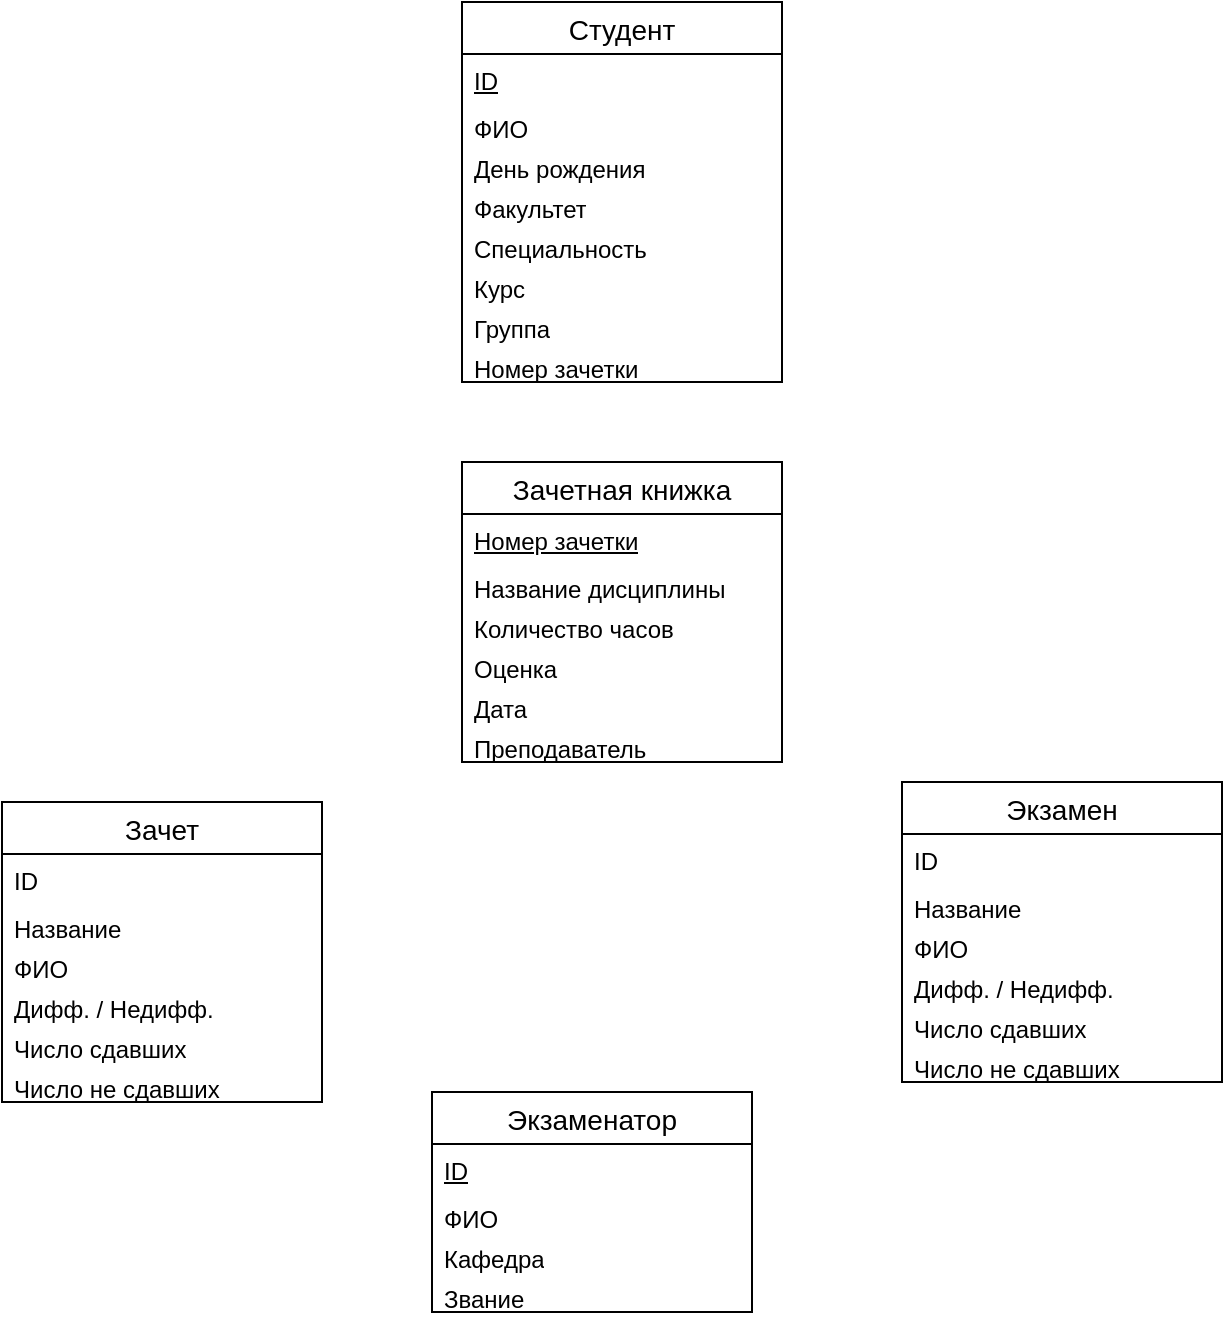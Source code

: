<mxfile version="21.0.2" type="github">
  <diagram id="R2lEEEUBdFMjLlhIrx00" name="Page-1">
    <mxGraphModel dx="954" dy="647" grid="1" gridSize="10" guides="1" tooltips="1" connect="1" arrows="1" fold="1" page="1" pageScale="1" pageWidth="850" pageHeight="1100" math="0" shadow="0" extFonts="Permanent Marker^https://fonts.googleapis.com/css?family=Permanent+Marker">
      <root>
        <mxCell id="0" />
        <mxCell id="1" parent="0" />
        <mxCell id="zXdkISqvHevH8ZzprFHM-39" value="Студент" style="swimlane;fontStyle=0;childLayout=stackLayout;horizontal=1;startSize=26;horizontalStack=0;resizeParent=1;resizeParentMax=0;resizeLast=0;collapsible=1;marginBottom=0;align=center;fontSize=14;" vertex="1" parent="1">
          <mxGeometry x="320" y="50" width="160" height="190" as="geometry" />
        </mxCell>
        <mxCell id="zXdkISqvHevH8ZzprFHM-40" value="&lt;u&gt;ID&lt;/u&gt;" style="text;strokeColor=none;fillColor=none;spacingLeft=4;spacingRight=4;overflow=hidden;rotatable=0;points=[[0,0.5],[1,0.5]];portConstraint=eastwest;fontSize=12;whiteSpace=wrap;html=1;" vertex="1" parent="zXdkISqvHevH8ZzprFHM-39">
          <mxGeometry y="26" width="160" height="24" as="geometry" />
        </mxCell>
        <mxCell id="zXdkISqvHevH8ZzprFHM-41" value="ФИО" style="text;strokeColor=none;fillColor=none;spacingLeft=4;spacingRight=4;overflow=hidden;rotatable=0;points=[[0,0.5],[1,0.5]];portConstraint=eastwest;fontSize=12;whiteSpace=wrap;html=1;" vertex="1" parent="zXdkISqvHevH8ZzprFHM-39">
          <mxGeometry y="50" width="160" height="20" as="geometry" />
        </mxCell>
        <mxCell id="zXdkISqvHevH8ZzprFHM-42" value="День рождения" style="text;strokeColor=none;fillColor=none;spacingLeft=4;spacingRight=4;overflow=hidden;rotatable=0;points=[[0,0.5],[1,0.5]];portConstraint=eastwest;fontSize=12;whiteSpace=wrap;html=1;" vertex="1" parent="zXdkISqvHevH8ZzprFHM-39">
          <mxGeometry y="70" width="160" height="20" as="geometry" />
        </mxCell>
        <mxCell id="zXdkISqvHevH8ZzprFHM-84" value="Факультет" style="text;strokeColor=none;fillColor=none;spacingLeft=4;spacingRight=4;overflow=hidden;rotatable=0;points=[[0,0.5],[1,0.5]];portConstraint=eastwest;fontSize=12;whiteSpace=wrap;html=1;" vertex="1" parent="zXdkISqvHevH8ZzprFHM-39">
          <mxGeometry y="90" width="160" height="20" as="geometry" />
        </mxCell>
        <mxCell id="zXdkISqvHevH8ZzprFHM-85" value="Специальность" style="text;strokeColor=none;fillColor=none;spacingLeft=4;spacingRight=4;overflow=hidden;rotatable=0;points=[[0,0.5],[1,0.5]];portConstraint=eastwest;fontSize=12;whiteSpace=wrap;html=1;" vertex="1" parent="zXdkISqvHevH8ZzprFHM-39">
          <mxGeometry y="110" width="160" height="20" as="geometry" />
        </mxCell>
        <mxCell id="zXdkISqvHevH8ZzprFHM-86" value="Курс" style="text;strokeColor=none;fillColor=none;spacingLeft=4;spacingRight=4;overflow=hidden;rotatable=0;points=[[0,0.5],[1,0.5]];portConstraint=eastwest;fontSize=12;whiteSpace=wrap;html=1;" vertex="1" parent="zXdkISqvHevH8ZzprFHM-39">
          <mxGeometry y="130" width="160" height="20" as="geometry" />
        </mxCell>
        <mxCell id="zXdkISqvHevH8ZzprFHM-87" value="Группа" style="text;strokeColor=none;fillColor=none;spacingLeft=4;spacingRight=4;overflow=hidden;rotatable=0;points=[[0,0.5],[1,0.5]];portConstraint=eastwest;fontSize=12;whiteSpace=wrap;html=1;" vertex="1" parent="zXdkISqvHevH8ZzprFHM-39">
          <mxGeometry y="150" width="160" height="20" as="geometry" />
        </mxCell>
        <mxCell id="zXdkISqvHevH8ZzprFHM-88" value="Номер зачетки" style="text;strokeColor=none;fillColor=none;spacingLeft=4;spacingRight=4;overflow=hidden;rotatable=0;points=[[0,0.5],[1,0.5]];portConstraint=eastwest;fontSize=12;whiteSpace=wrap;html=1;" vertex="1" parent="zXdkISqvHevH8ZzprFHM-39">
          <mxGeometry y="170" width="160" height="20" as="geometry" />
        </mxCell>
        <mxCell id="zXdkISqvHevH8ZzprFHM-79" value="Зачетная книжка" style="swimlane;fontStyle=0;childLayout=stackLayout;horizontal=1;startSize=26;horizontalStack=0;resizeParent=1;resizeParentMax=0;resizeLast=0;collapsible=1;marginBottom=0;align=center;fontSize=14;" vertex="1" parent="1">
          <mxGeometry x="320" y="280" width="160" height="150" as="geometry" />
        </mxCell>
        <mxCell id="zXdkISqvHevH8ZzprFHM-80" value="&lt;u&gt;Номер зачетки&lt;/u&gt;" style="text;strokeColor=none;fillColor=none;spacingLeft=4;spacingRight=4;overflow=hidden;rotatable=0;points=[[0,0.5],[1,0.5]];portConstraint=eastwest;fontSize=12;whiteSpace=wrap;html=1;" vertex="1" parent="zXdkISqvHevH8ZzprFHM-79">
          <mxGeometry y="26" width="160" height="24" as="geometry" />
        </mxCell>
        <mxCell id="zXdkISqvHevH8ZzprFHM-81" value="Название дисциплины" style="text;strokeColor=none;fillColor=none;spacingLeft=4;spacingRight=4;overflow=hidden;rotatable=0;points=[[0,0.5],[1,0.5]];portConstraint=eastwest;fontSize=12;whiteSpace=wrap;html=1;" vertex="1" parent="zXdkISqvHevH8ZzprFHM-79">
          <mxGeometry y="50" width="160" height="20" as="geometry" />
        </mxCell>
        <mxCell id="zXdkISqvHevH8ZzprFHM-83" value="Количество часов" style="text;strokeColor=none;fillColor=none;spacingLeft=4;spacingRight=4;overflow=hidden;rotatable=0;points=[[0,0.5],[1,0.5]];portConstraint=eastwest;fontSize=12;whiteSpace=wrap;html=1;" vertex="1" parent="zXdkISqvHevH8ZzprFHM-79">
          <mxGeometry y="70" width="160" height="20" as="geometry" />
        </mxCell>
        <mxCell id="zXdkISqvHevH8ZzprFHM-82" value="Оценка" style="text;strokeColor=none;fillColor=none;spacingLeft=4;spacingRight=4;overflow=hidden;rotatable=0;points=[[0,0.5],[1,0.5]];portConstraint=eastwest;fontSize=12;whiteSpace=wrap;html=1;" vertex="1" parent="zXdkISqvHevH8ZzprFHM-79">
          <mxGeometry y="90" width="160" height="20" as="geometry" />
        </mxCell>
        <mxCell id="zXdkISqvHevH8ZzprFHM-89" value="Дата" style="text;strokeColor=none;fillColor=none;spacingLeft=4;spacingRight=4;overflow=hidden;rotatable=0;points=[[0,0.5],[1,0.5]];portConstraint=eastwest;fontSize=12;whiteSpace=wrap;html=1;" vertex="1" parent="zXdkISqvHevH8ZzprFHM-79">
          <mxGeometry y="110" width="160" height="20" as="geometry" />
        </mxCell>
        <mxCell id="zXdkISqvHevH8ZzprFHM-90" value="Преподаватель" style="text;strokeColor=none;fillColor=none;spacingLeft=4;spacingRight=4;overflow=hidden;rotatable=0;points=[[0,0.5],[1,0.5]];portConstraint=eastwest;fontSize=12;whiteSpace=wrap;html=1;" vertex="1" parent="zXdkISqvHevH8ZzprFHM-79">
          <mxGeometry y="130" width="160" height="20" as="geometry" />
        </mxCell>
        <mxCell id="zXdkISqvHevH8ZzprFHM-91" value="Зачет" style="swimlane;fontStyle=0;childLayout=stackLayout;horizontal=1;startSize=26;horizontalStack=0;resizeParent=1;resizeParentMax=0;resizeLast=0;collapsible=1;marginBottom=0;align=center;fontSize=14;" vertex="1" parent="1">
          <mxGeometry x="90" y="450" width="160" height="150" as="geometry" />
        </mxCell>
        <mxCell id="zXdkISqvHevH8ZzprFHM-92" value="ID" style="text;strokeColor=none;fillColor=none;spacingLeft=4;spacingRight=4;overflow=hidden;rotatable=0;points=[[0,0.5],[1,0.5]];portConstraint=eastwest;fontSize=12;whiteSpace=wrap;html=1;" vertex="1" parent="zXdkISqvHevH8ZzprFHM-91">
          <mxGeometry y="26" width="160" height="24" as="geometry" />
        </mxCell>
        <mxCell id="zXdkISqvHevH8ZzprFHM-93" value="Название&amp;nbsp;" style="text;strokeColor=none;fillColor=none;spacingLeft=4;spacingRight=4;overflow=hidden;rotatable=0;points=[[0,0.5],[1,0.5]];portConstraint=eastwest;fontSize=12;whiteSpace=wrap;html=1;" vertex="1" parent="zXdkISqvHevH8ZzprFHM-91">
          <mxGeometry y="50" width="160" height="20" as="geometry" />
        </mxCell>
        <mxCell id="zXdkISqvHevH8ZzprFHM-94" value="ФИО" style="text;strokeColor=none;fillColor=none;spacingLeft=4;spacingRight=4;overflow=hidden;rotatable=0;points=[[0,0.5],[1,0.5]];portConstraint=eastwest;fontSize=12;whiteSpace=wrap;html=1;" vertex="1" parent="zXdkISqvHevH8ZzprFHM-91">
          <mxGeometry y="70" width="160" height="20" as="geometry" />
        </mxCell>
        <mxCell id="zXdkISqvHevH8ZzprFHM-99" value="Дифф. / Недифф." style="text;strokeColor=none;fillColor=none;spacingLeft=4;spacingRight=4;overflow=hidden;rotatable=0;points=[[0,0.5],[1,0.5]];portConstraint=eastwest;fontSize=12;whiteSpace=wrap;html=1;" vertex="1" parent="zXdkISqvHevH8ZzprFHM-91">
          <mxGeometry y="90" width="160" height="20" as="geometry" />
        </mxCell>
        <mxCell id="zXdkISqvHevH8ZzprFHM-100" value="Число сдавших" style="text;strokeColor=none;fillColor=none;spacingLeft=4;spacingRight=4;overflow=hidden;rotatable=0;points=[[0,0.5],[1,0.5]];portConstraint=eastwest;fontSize=12;whiteSpace=wrap;html=1;" vertex="1" parent="zXdkISqvHevH8ZzprFHM-91">
          <mxGeometry y="110" width="160" height="20" as="geometry" />
        </mxCell>
        <mxCell id="zXdkISqvHevH8ZzprFHM-101" value="Число не сдавших" style="text;strokeColor=none;fillColor=none;spacingLeft=4;spacingRight=4;overflow=hidden;rotatable=0;points=[[0,0.5],[1,0.5]];portConstraint=eastwest;fontSize=12;whiteSpace=wrap;html=1;" vertex="1" parent="zXdkISqvHevH8ZzprFHM-91">
          <mxGeometry y="130" width="160" height="20" as="geometry" />
        </mxCell>
        <mxCell id="zXdkISqvHevH8ZzprFHM-102" value="Экзамен" style="swimlane;fontStyle=0;childLayout=stackLayout;horizontal=1;startSize=26;horizontalStack=0;resizeParent=1;resizeParentMax=0;resizeLast=0;collapsible=1;marginBottom=0;align=center;fontSize=14;" vertex="1" parent="1">
          <mxGeometry x="540" y="440" width="160" height="150" as="geometry" />
        </mxCell>
        <mxCell id="zXdkISqvHevH8ZzprFHM-103" value="ID" style="text;strokeColor=none;fillColor=none;spacingLeft=4;spacingRight=4;overflow=hidden;rotatable=0;points=[[0,0.5],[1,0.5]];portConstraint=eastwest;fontSize=12;whiteSpace=wrap;html=1;" vertex="1" parent="zXdkISqvHevH8ZzprFHM-102">
          <mxGeometry y="26" width="160" height="24" as="geometry" />
        </mxCell>
        <mxCell id="zXdkISqvHevH8ZzprFHM-104" value="Название&amp;nbsp;" style="text;strokeColor=none;fillColor=none;spacingLeft=4;spacingRight=4;overflow=hidden;rotatable=0;points=[[0,0.5],[1,0.5]];portConstraint=eastwest;fontSize=12;whiteSpace=wrap;html=1;" vertex="1" parent="zXdkISqvHevH8ZzprFHM-102">
          <mxGeometry y="50" width="160" height="20" as="geometry" />
        </mxCell>
        <mxCell id="zXdkISqvHevH8ZzprFHM-105" value="ФИО" style="text;strokeColor=none;fillColor=none;spacingLeft=4;spacingRight=4;overflow=hidden;rotatable=0;points=[[0,0.5],[1,0.5]];portConstraint=eastwest;fontSize=12;whiteSpace=wrap;html=1;" vertex="1" parent="zXdkISqvHevH8ZzprFHM-102">
          <mxGeometry y="70" width="160" height="20" as="geometry" />
        </mxCell>
        <mxCell id="zXdkISqvHevH8ZzprFHM-106" value="Дифф. / Недифф." style="text;strokeColor=none;fillColor=none;spacingLeft=4;spacingRight=4;overflow=hidden;rotatable=0;points=[[0,0.5],[1,0.5]];portConstraint=eastwest;fontSize=12;whiteSpace=wrap;html=1;" vertex="1" parent="zXdkISqvHevH8ZzprFHM-102">
          <mxGeometry y="90" width="160" height="20" as="geometry" />
        </mxCell>
        <mxCell id="zXdkISqvHevH8ZzprFHM-107" value="Число сдавших" style="text;strokeColor=none;fillColor=none;spacingLeft=4;spacingRight=4;overflow=hidden;rotatable=0;points=[[0,0.5],[1,0.5]];portConstraint=eastwest;fontSize=12;whiteSpace=wrap;html=1;" vertex="1" parent="zXdkISqvHevH8ZzprFHM-102">
          <mxGeometry y="110" width="160" height="20" as="geometry" />
        </mxCell>
        <mxCell id="zXdkISqvHevH8ZzprFHM-108" value="Число не сдавших" style="text;strokeColor=none;fillColor=none;spacingLeft=4;spacingRight=4;overflow=hidden;rotatable=0;points=[[0,0.5],[1,0.5]];portConstraint=eastwest;fontSize=12;whiteSpace=wrap;html=1;" vertex="1" parent="zXdkISqvHevH8ZzprFHM-102">
          <mxGeometry y="130" width="160" height="20" as="geometry" />
        </mxCell>
        <mxCell id="zXdkISqvHevH8ZzprFHM-109" value="Экзаменатор" style="swimlane;fontStyle=0;childLayout=stackLayout;horizontal=1;startSize=26;horizontalStack=0;resizeParent=1;resizeParentMax=0;resizeLast=0;collapsible=1;marginBottom=0;align=center;fontSize=14;" vertex="1" parent="1">
          <mxGeometry x="305" y="595" width="160" height="110" as="geometry" />
        </mxCell>
        <mxCell id="zXdkISqvHevH8ZzprFHM-110" value="&lt;u&gt;ID&lt;/u&gt;" style="text;strokeColor=none;fillColor=none;spacingLeft=4;spacingRight=4;overflow=hidden;rotatable=0;points=[[0,0.5],[1,0.5]];portConstraint=eastwest;fontSize=12;whiteSpace=wrap;html=1;" vertex="1" parent="zXdkISqvHevH8ZzprFHM-109">
          <mxGeometry y="26" width="160" height="24" as="geometry" />
        </mxCell>
        <mxCell id="zXdkISqvHevH8ZzprFHM-111" value="ФИО" style="text;strokeColor=none;fillColor=none;spacingLeft=4;spacingRight=4;overflow=hidden;rotatable=0;points=[[0,0.5],[1,0.5]];portConstraint=eastwest;fontSize=12;whiteSpace=wrap;html=1;" vertex="1" parent="zXdkISqvHevH8ZzprFHM-109">
          <mxGeometry y="50" width="160" height="20" as="geometry" />
        </mxCell>
        <mxCell id="zXdkISqvHevH8ZzprFHM-112" value="Кафедра" style="text;strokeColor=none;fillColor=none;spacingLeft=4;spacingRight=4;overflow=hidden;rotatable=0;points=[[0,0.5],[1,0.5]];portConstraint=eastwest;fontSize=12;whiteSpace=wrap;html=1;" vertex="1" parent="zXdkISqvHevH8ZzprFHM-109">
          <mxGeometry y="70" width="160" height="20" as="geometry" />
        </mxCell>
        <mxCell id="zXdkISqvHevH8ZzprFHM-113" value="Звание" style="text;strokeColor=none;fillColor=none;spacingLeft=4;spacingRight=4;overflow=hidden;rotatable=0;points=[[0,0.5],[1,0.5]];portConstraint=eastwest;fontSize=12;whiteSpace=wrap;html=1;" vertex="1" parent="zXdkISqvHevH8ZzprFHM-109">
          <mxGeometry y="90" width="160" height="20" as="geometry" />
        </mxCell>
      </root>
    </mxGraphModel>
  </diagram>
</mxfile>
